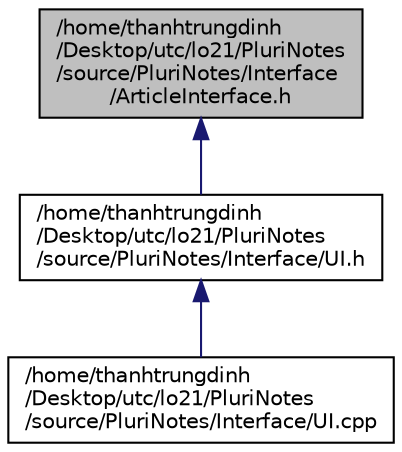 digraph "/home/thanhtrungdinh/Desktop/utc/lo21/PluriNotes/source/PluriNotes/Interface/ArticleInterface.h"
{
  edge [fontname="Helvetica",fontsize="10",labelfontname="Helvetica",labelfontsize="10"];
  node [fontname="Helvetica",fontsize="10",shape=record];
  Node1 [label="/home/thanhtrungdinh\l/Desktop/utc/lo21/PluriNotes\l/source/PluriNotes/Interface\l/ArticleInterface.h",height=0.2,width=0.4,color="black", fillcolor="grey75", style="filled", fontcolor="black"];
  Node1 -> Node2 [dir="back",color="midnightblue",fontsize="10",style="solid",fontname="Helvetica"];
  Node2 [label="/home/thanhtrungdinh\l/Desktop/utc/lo21/PluriNotes\l/source/PluriNotes/Interface/UI.h",height=0.2,width=0.4,color="black", fillcolor="white", style="filled",URL="$UI_8h.html"];
  Node2 -> Node3 [dir="back",color="midnightblue",fontsize="10",style="solid",fontname="Helvetica"];
  Node3 [label="/home/thanhtrungdinh\l/Desktop/utc/lo21/PluriNotes\l/source/PluriNotes/Interface/UI.cpp",height=0.2,width=0.4,color="black", fillcolor="white", style="filled",URL="$UI_8cpp.html"];
}
